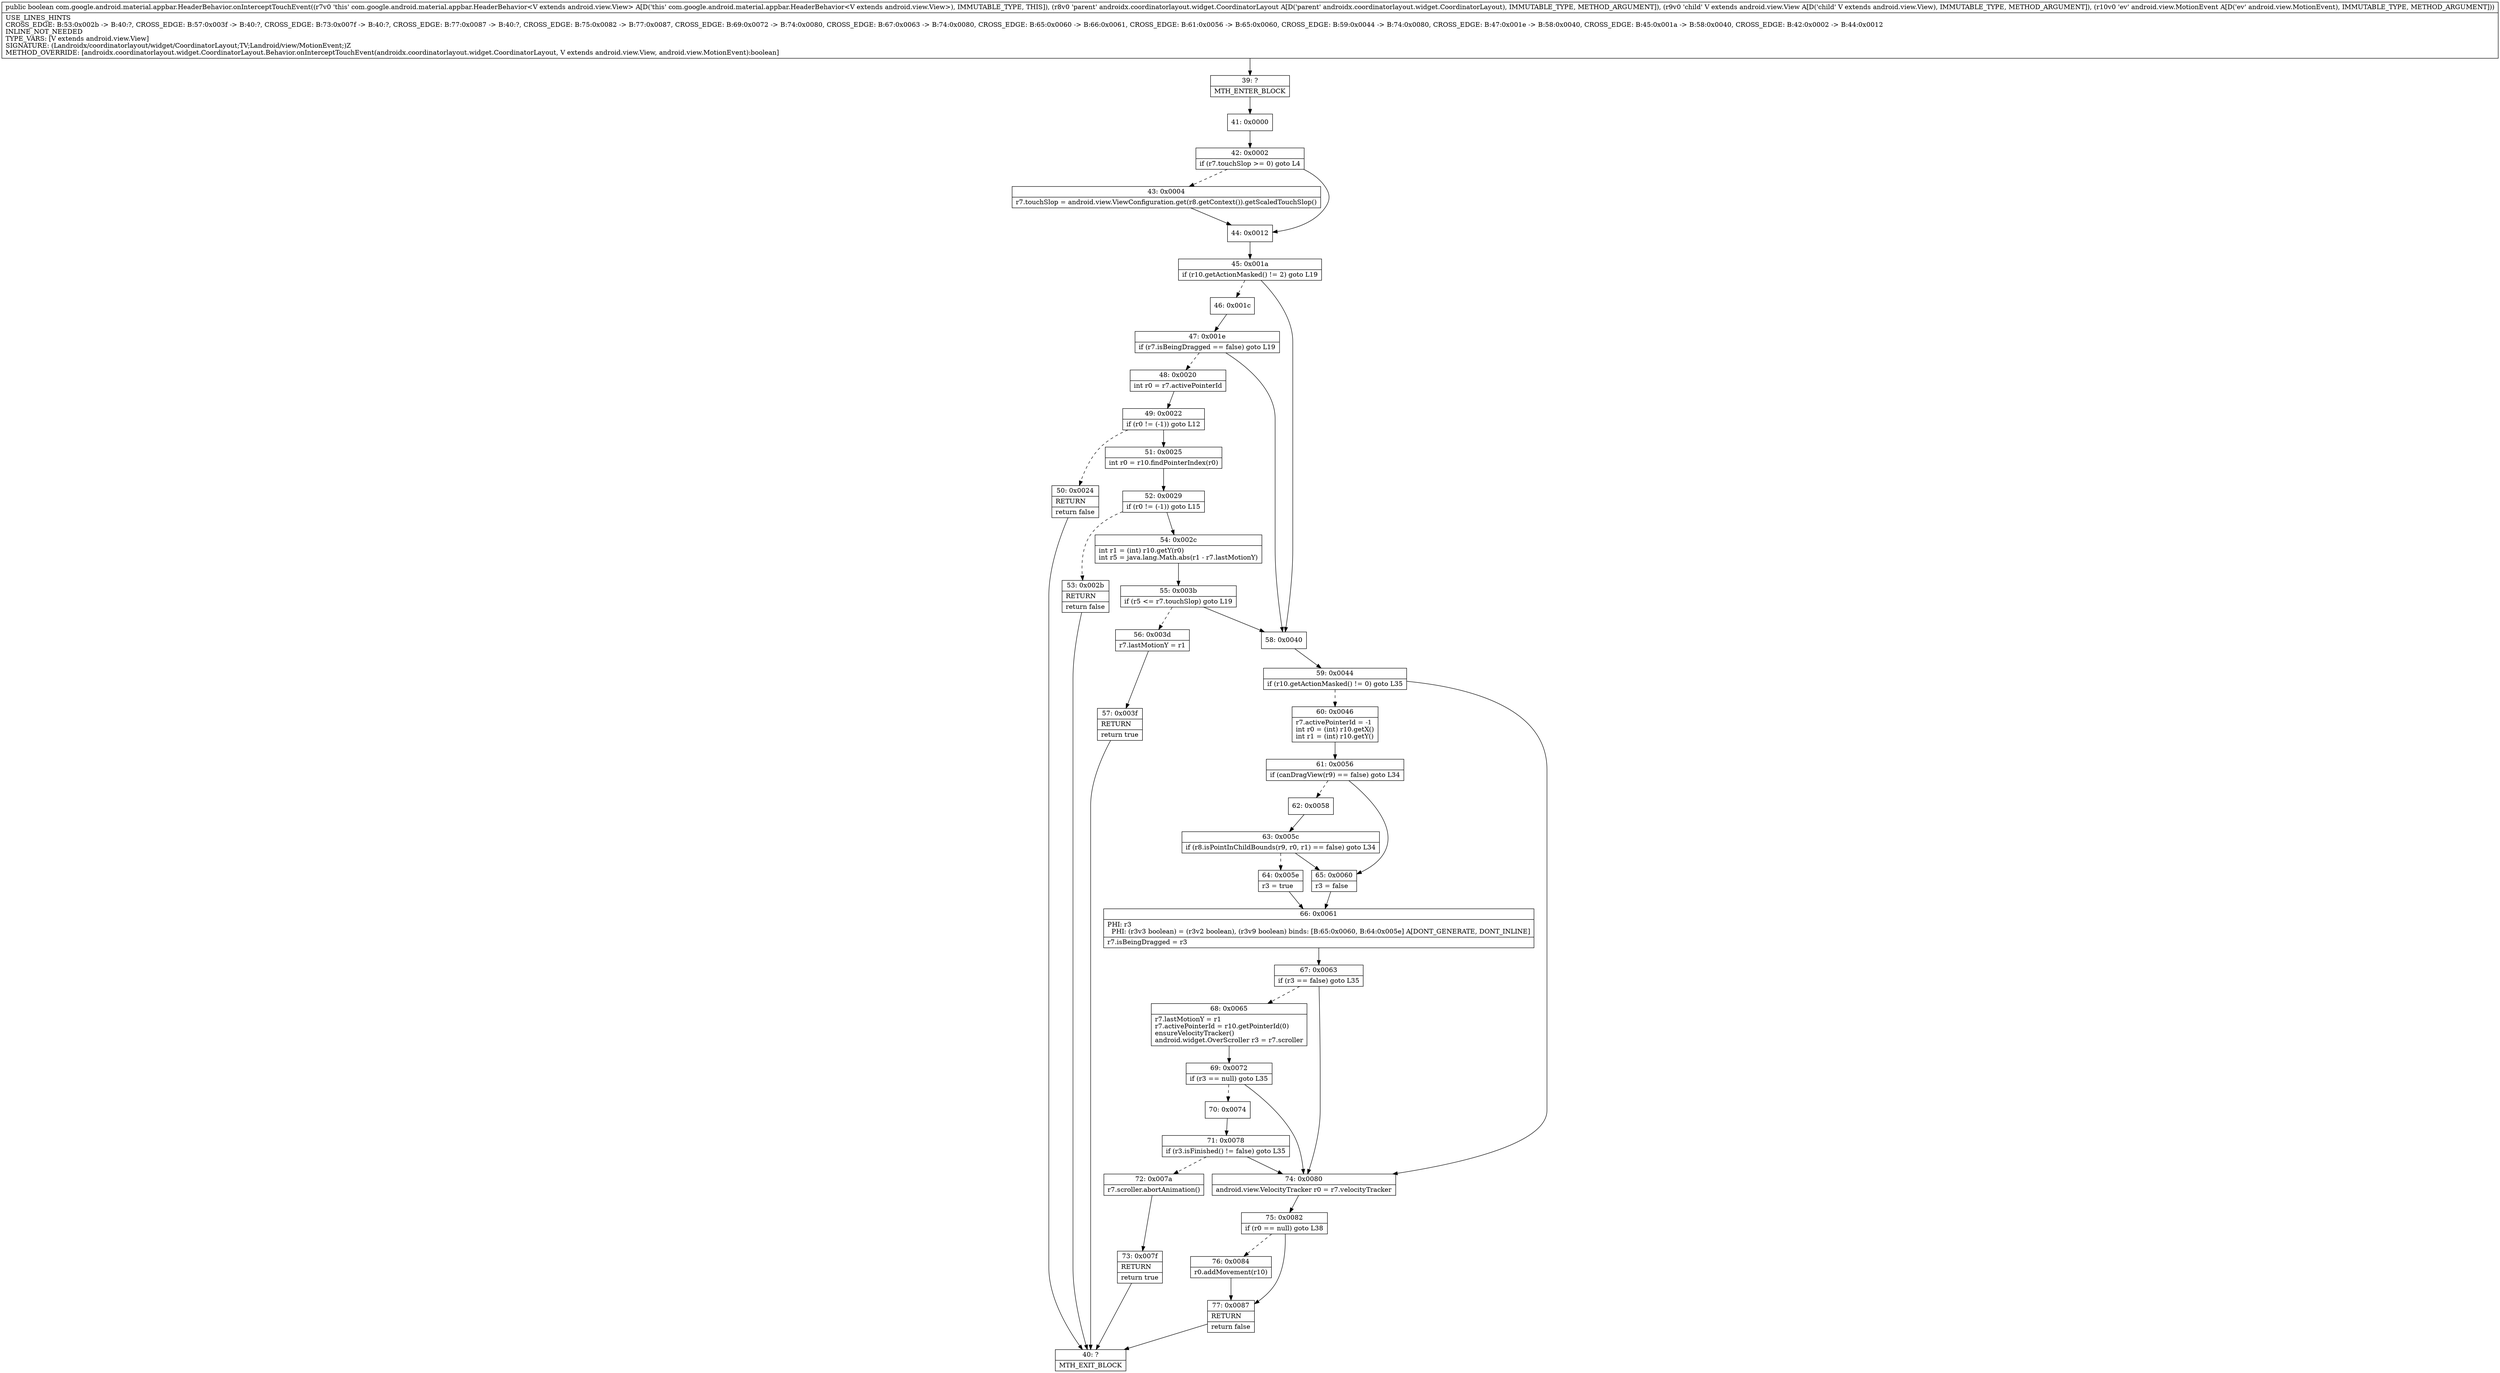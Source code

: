 digraph "CFG forcom.google.android.material.appbar.HeaderBehavior.onInterceptTouchEvent(Landroidx\/coordinatorlayout\/widget\/CoordinatorLayout;Landroid\/view\/View;Landroid\/view\/MotionEvent;)Z" {
Node_39 [shape=record,label="{39\:\ ?|MTH_ENTER_BLOCK\l}"];
Node_41 [shape=record,label="{41\:\ 0x0000}"];
Node_42 [shape=record,label="{42\:\ 0x0002|if (r7.touchSlop \>= 0) goto L4\l}"];
Node_43 [shape=record,label="{43\:\ 0x0004|r7.touchSlop = android.view.ViewConfiguration.get(r8.getContext()).getScaledTouchSlop()\l}"];
Node_44 [shape=record,label="{44\:\ 0x0012}"];
Node_45 [shape=record,label="{45\:\ 0x001a|if (r10.getActionMasked() != 2) goto L19\l}"];
Node_46 [shape=record,label="{46\:\ 0x001c}"];
Node_47 [shape=record,label="{47\:\ 0x001e|if (r7.isBeingDragged == false) goto L19\l}"];
Node_48 [shape=record,label="{48\:\ 0x0020|int r0 = r7.activePointerId\l}"];
Node_49 [shape=record,label="{49\:\ 0x0022|if (r0 != (\-1)) goto L12\l}"];
Node_50 [shape=record,label="{50\:\ 0x0024|RETURN\l|return false\l}"];
Node_40 [shape=record,label="{40\:\ ?|MTH_EXIT_BLOCK\l}"];
Node_51 [shape=record,label="{51\:\ 0x0025|int r0 = r10.findPointerIndex(r0)\l}"];
Node_52 [shape=record,label="{52\:\ 0x0029|if (r0 != (\-1)) goto L15\l}"];
Node_53 [shape=record,label="{53\:\ 0x002b|RETURN\l|return false\l}"];
Node_54 [shape=record,label="{54\:\ 0x002c|int r1 = (int) r10.getY(r0)\lint r5 = java.lang.Math.abs(r1 \- r7.lastMotionY)\l}"];
Node_55 [shape=record,label="{55\:\ 0x003b|if (r5 \<= r7.touchSlop) goto L19\l}"];
Node_56 [shape=record,label="{56\:\ 0x003d|r7.lastMotionY = r1\l}"];
Node_57 [shape=record,label="{57\:\ 0x003f|RETURN\l|return true\l}"];
Node_58 [shape=record,label="{58\:\ 0x0040}"];
Node_59 [shape=record,label="{59\:\ 0x0044|if (r10.getActionMasked() != 0) goto L35\l}"];
Node_60 [shape=record,label="{60\:\ 0x0046|r7.activePointerId = \-1\lint r0 = (int) r10.getX()\lint r1 = (int) r10.getY()\l}"];
Node_61 [shape=record,label="{61\:\ 0x0056|if (canDragView(r9) == false) goto L34\l}"];
Node_62 [shape=record,label="{62\:\ 0x0058}"];
Node_63 [shape=record,label="{63\:\ 0x005c|if (r8.isPointInChildBounds(r9, r0, r1) == false) goto L34\l}"];
Node_64 [shape=record,label="{64\:\ 0x005e|r3 = true\l}"];
Node_66 [shape=record,label="{66\:\ 0x0061|PHI: r3 \l  PHI: (r3v3 boolean) = (r3v2 boolean), (r3v9 boolean) binds: [B:65:0x0060, B:64:0x005e] A[DONT_GENERATE, DONT_INLINE]\l|r7.isBeingDragged = r3\l}"];
Node_67 [shape=record,label="{67\:\ 0x0063|if (r3 == false) goto L35\l}"];
Node_68 [shape=record,label="{68\:\ 0x0065|r7.lastMotionY = r1\lr7.activePointerId = r10.getPointerId(0)\lensureVelocityTracker()\landroid.widget.OverScroller r3 = r7.scroller\l}"];
Node_69 [shape=record,label="{69\:\ 0x0072|if (r3 == null) goto L35\l}"];
Node_70 [shape=record,label="{70\:\ 0x0074}"];
Node_71 [shape=record,label="{71\:\ 0x0078|if (r3.isFinished() != false) goto L35\l}"];
Node_72 [shape=record,label="{72\:\ 0x007a|r7.scroller.abortAnimation()\l}"];
Node_73 [shape=record,label="{73\:\ 0x007f|RETURN\l|return true\l}"];
Node_65 [shape=record,label="{65\:\ 0x0060|r3 = false\l}"];
Node_74 [shape=record,label="{74\:\ 0x0080|android.view.VelocityTracker r0 = r7.velocityTracker\l}"];
Node_75 [shape=record,label="{75\:\ 0x0082|if (r0 == null) goto L38\l}"];
Node_76 [shape=record,label="{76\:\ 0x0084|r0.addMovement(r10)\l}"];
Node_77 [shape=record,label="{77\:\ 0x0087|RETURN\l|return false\l}"];
MethodNode[shape=record,label="{public boolean com.google.android.material.appbar.HeaderBehavior.onInterceptTouchEvent((r7v0 'this' com.google.android.material.appbar.HeaderBehavior\<V extends android.view.View\> A[D('this' com.google.android.material.appbar.HeaderBehavior\<V extends android.view.View\>), IMMUTABLE_TYPE, THIS]), (r8v0 'parent' androidx.coordinatorlayout.widget.CoordinatorLayout A[D('parent' androidx.coordinatorlayout.widget.CoordinatorLayout), IMMUTABLE_TYPE, METHOD_ARGUMENT]), (r9v0 'child' V extends android.view.View A[D('child' V extends android.view.View), IMMUTABLE_TYPE, METHOD_ARGUMENT]), (r10v0 'ev' android.view.MotionEvent A[D('ev' android.view.MotionEvent), IMMUTABLE_TYPE, METHOD_ARGUMENT]))  | USE_LINES_HINTS\lCROSS_EDGE: B:53:0x002b \-\> B:40:?, CROSS_EDGE: B:57:0x003f \-\> B:40:?, CROSS_EDGE: B:73:0x007f \-\> B:40:?, CROSS_EDGE: B:77:0x0087 \-\> B:40:?, CROSS_EDGE: B:75:0x0082 \-\> B:77:0x0087, CROSS_EDGE: B:69:0x0072 \-\> B:74:0x0080, CROSS_EDGE: B:67:0x0063 \-\> B:74:0x0080, CROSS_EDGE: B:65:0x0060 \-\> B:66:0x0061, CROSS_EDGE: B:61:0x0056 \-\> B:65:0x0060, CROSS_EDGE: B:59:0x0044 \-\> B:74:0x0080, CROSS_EDGE: B:47:0x001e \-\> B:58:0x0040, CROSS_EDGE: B:45:0x001a \-\> B:58:0x0040, CROSS_EDGE: B:42:0x0002 \-\> B:44:0x0012\lINLINE_NOT_NEEDED\lTYPE_VARS: [V extends android.view.View]\lSIGNATURE: (Landroidx\/coordinatorlayout\/widget\/CoordinatorLayout;TV;Landroid\/view\/MotionEvent;)Z\lMETHOD_OVERRIDE: [androidx.coordinatorlayout.widget.CoordinatorLayout.Behavior.onInterceptTouchEvent(androidx.coordinatorlayout.widget.CoordinatorLayout, V extends android.view.View, android.view.MotionEvent):boolean]\l}"];
MethodNode -> Node_39;Node_39 -> Node_41;
Node_41 -> Node_42;
Node_42 -> Node_43[style=dashed];
Node_42 -> Node_44;
Node_43 -> Node_44;
Node_44 -> Node_45;
Node_45 -> Node_46[style=dashed];
Node_45 -> Node_58;
Node_46 -> Node_47;
Node_47 -> Node_48[style=dashed];
Node_47 -> Node_58;
Node_48 -> Node_49;
Node_49 -> Node_50[style=dashed];
Node_49 -> Node_51;
Node_50 -> Node_40;
Node_51 -> Node_52;
Node_52 -> Node_53[style=dashed];
Node_52 -> Node_54;
Node_53 -> Node_40;
Node_54 -> Node_55;
Node_55 -> Node_56[style=dashed];
Node_55 -> Node_58;
Node_56 -> Node_57;
Node_57 -> Node_40;
Node_58 -> Node_59;
Node_59 -> Node_60[style=dashed];
Node_59 -> Node_74;
Node_60 -> Node_61;
Node_61 -> Node_62[style=dashed];
Node_61 -> Node_65;
Node_62 -> Node_63;
Node_63 -> Node_64[style=dashed];
Node_63 -> Node_65;
Node_64 -> Node_66;
Node_66 -> Node_67;
Node_67 -> Node_68[style=dashed];
Node_67 -> Node_74;
Node_68 -> Node_69;
Node_69 -> Node_70[style=dashed];
Node_69 -> Node_74;
Node_70 -> Node_71;
Node_71 -> Node_72[style=dashed];
Node_71 -> Node_74;
Node_72 -> Node_73;
Node_73 -> Node_40;
Node_65 -> Node_66;
Node_74 -> Node_75;
Node_75 -> Node_76[style=dashed];
Node_75 -> Node_77;
Node_76 -> Node_77;
Node_77 -> Node_40;
}

